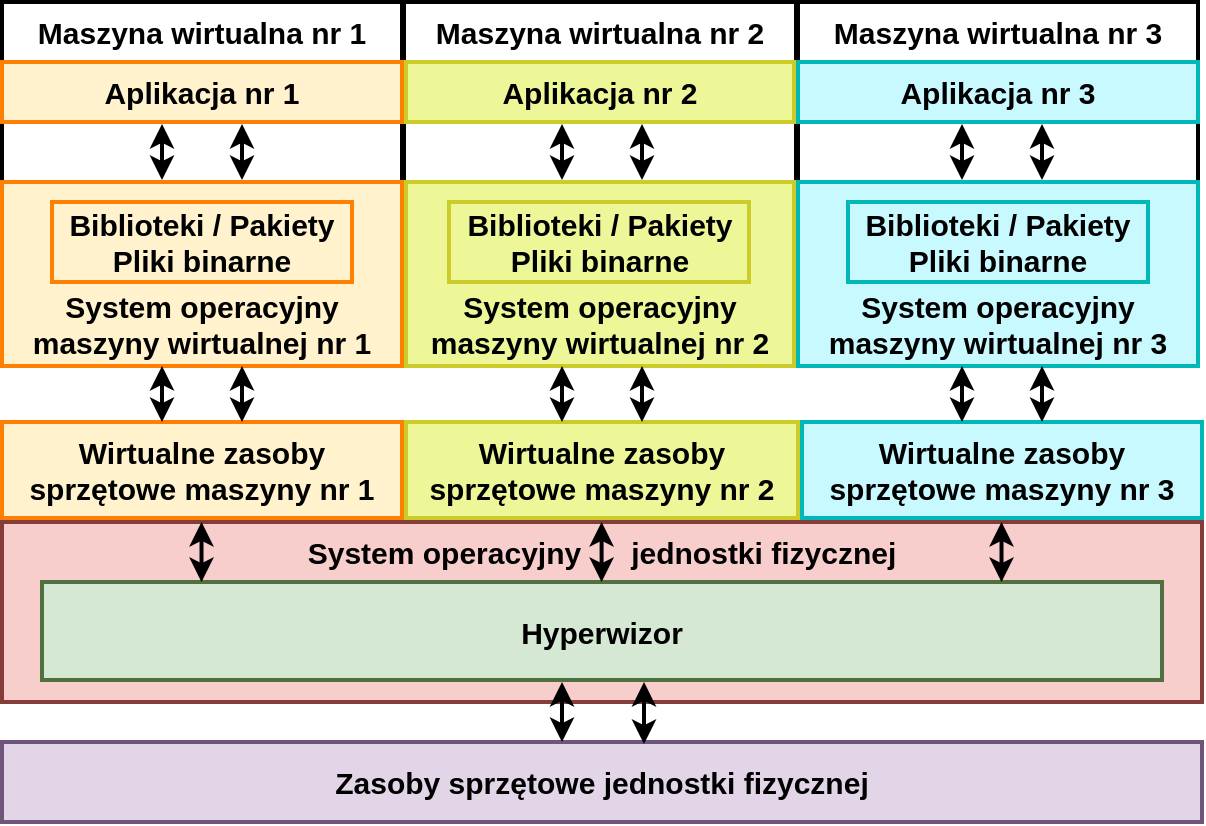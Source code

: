 <mxfile version="14.7.2" type="github">
  <diagram id="Ek7FCcccKqossJ2SFfHG" name="Page-1">
    <mxGraphModel dx="1038" dy="592" grid="1" gridSize="10" guides="1" tooltips="1" connect="1" arrows="1" fold="1" page="1" pageScale="1" pageWidth="850" pageHeight="1100" math="0" shadow="0">
      <root>
        <mxCell id="0" />
        <mxCell id="1" parent="0" />
        <mxCell id="rwt07ugf8TW4-gDHE261-2" value="System operacyjny&amp;nbsp; &amp;nbsp; &amp;nbsp; jednostki fizycznej" style="rounded=0;whiteSpace=wrap;html=1;fontStyle=1;fontSize=15;fillColor=#f8cecc;strokeWidth=2;strokeColor=#853D3A;verticalAlign=top;" vertex="1" parent="1">
          <mxGeometry x="120" y="490" width="600" height="90" as="geometry" />
        </mxCell>
        <mxCell id="rwt07ugf8TW4-gDHE261-42" value="&lt;b style=&quot;font-size: 15px;&quot;&gt;Maszyna wirtualna nr 3&lt;br style=&quot;font-size: 15px;&quot;&gt;&lt;/b&gt;" style="rounded=0;whiteSpace=wrap;html=1;fontSize=15;strokeWidth=2;horizontal=1;align=center;verticalAlign=top;" vertex="1" parent="1">
          <mxGeometry x="518" y="230" width="200" height="170" as="geometry" />
        </mxCell>
        <mxCell id="rwt07ugf8TW4-gDHE261-41" value="&lt;b style=&quot;font-size: 15px;&quot;&gt;Maszyna wirtualna nr 2&lt;br style=&quot;font-size: 15px;&quot;&gt;&lt;/b&gt;" style="rounded=0;whiteSpace=wrap;html=1;fontSize=15;strokeWidth=2;horizontal=1;align=center;verticalAlign=top;" vertex="1" parent="1">
          <mxGeometry x="321" y="230" width="196" height="170" as="geometry" />
        </mxCell>
        <mxCell id="rwt07ugf8TW4-gDHE261-18" value="&lt;b style=&quot;font-size: 15px;&quot;&gt;Maszyna wirtualna nr 1&lt;br style=&quot;font-size: 15px;&quot;&gt;&lt;/b&gt;" style="rounded=0;whiteSpace=wrap;html=1;fontSize=15;strokeWidth=2;horizontal=1;align=center;verticalAlign=top;" vertex="1" parent="1">
          <mxGeometry x="120" y="230" width="200" height="170" as="geometry" />
        </mxCell>
        <mxCell id="rwt07ugf8TW4-gDHE261-1" value="Zasoby sprzętowe jednostki fizycznej" style="rounded=0;whiteSpace=wrap;html=1;fontStyle=1;fontSize=15;fillColor=#e1d5e7;strokeWidth=2;strokeColor=#6F557A;" vertex="1" parent="1">
          <mxGeometry x="120" y="600" width="600" height="40" as="geometry" />
        </mxCell>
        <mxCell id="rwt07ugf8TW4-gDHE261-3" value="Hyperwizor" style="rounded=0;whiteSpace=wrap;html=1;fontStyle=1;fontSize=15;fillColor=#d5e8d4;strokeWidth=2;strokeColor=#517040;" vertex="1" parent="1">
          <mxGeometry x="140" y="520" width="560" height="49" as="geometry" />
        </mxCell>
        <mxCell id="rwt07ugf8TW4-gDHE261-4" value="System operacyjny maszyny wirtualnej nr 1" style="rounded=0;whiteSpace=wrap;html=1;fontStyle=1;fontSize=15;fillColor=#fff2cc;strokeColor=#FF8000;strokeWidth=2;verticalAlign=bottom;" vertex="1" parent="1">
          <mxGeometry x="120" y="320" width="200" height="92" as="geometry" />
        </mxCell>
        <mxCell id="rwt07ugf8TW4-gDHE261-5" value="&lt;span style=&quot;font-size: 15px; font-weight: 700;&quot;&gt;System operacyjny maszyny wirtualnej nr 2&lt;/span&gt;" style="rounded=0;whiteSpace=wrap;html=1;fillColor=#EDF797;strokeColor=#CCCC29;strokeWidth=2;verticalAlign=bottom;fontSize=15;" vertex="1" parent="1">
          <mxGeometry x="322" y="320" width="194" height="92" as="geometry" />
        </mxCell>
        <mxCell id="rwt07ugf8TW4-gDHE261-6" value="&lt;span style=&quot;font-size: 15px; font-weight: 700;&quot;&gt;System operacyjny maszyny wirtualnej nr 3&lt;/span&gt;" style="rounded=0;whiteSpace=wrap;html=1;fillColor=#C7F9FF;strokeColor=#00B8B8;strokeWidth=2;verticalAlign=bottom;fontSize=15;" vertex="1" parent="1">
          <mxGeometry x="518" y="320" width="200" height="92" as="geometry" />
        </mxCell>
        <mxCell id="rwt07ugf8TW4-gDHE261-7" value="&lt;font style=&quot;font-size: 15px;&quot;&gt;&lt;b style=&quot;font-size: 15px;&quot;&gt;Biblioteki / Pakiety&lt;br style=&quot;font-size: 15px;&quot;&gt;Pliki binarne&lt;/b&gt;&lt;/font&gt;" style="rounded=0;whiteSpace=wrap;html=1;fillColor=#fff2cc;strokeColor=#FF8000;strokeWidth=2;verticalAlign=middle;fontSize=15;" vertex="1" parent="1">
          <mxGeometry x="145" y="330" width="150" height="40" as="geometry" />
        </mxCell>
        <mxCell id="rwt07ugf8TW4-gDHE261-8" value="&lt;b style=&quot;font-size: 15px;&quot;&gt;Biblioteki / Pakiety&lt;br style=&quot;font-size: 15px;&quot;&gt;Pliki binarne&lt;/b&gt;" style="rounded=0;whiteSpace=wrap;html=1;fillColor=#EDF797;strokeColor=#CCCC29;strokeWidth=2;fontSize=15;" vertex="1" parent="1">
          <mxGeometry x="343.5" y="330" width="150" height="40" as="geometry" />
        </mxCell>
        <mxCell id="rwt07ugf8TW4-gDHE261-9" value="&lt;b style=&quot;font-size: 15px;&quot;&gt;Biblioteki / Pakiety&lt;br style=&quot;font-size: 15px;&quot;&gt;Pliki binarne&lt;/b&gt;" style="rounded=0;whiteSpace=wrap;html=1;fillColor=#C7F9FF;strokeColor=#00B8B8;strokeWidth=2;fontSize=15;" vertex="1" parent="1">
          <mxGeometry x="543" y="330" width="150" height="40" as="geometry" />
        </mxCell>
        <mxCell id="rwt07ugf8TW4-gDHE261-10" value="Aplikacja nr 1" style="rounded=0;whiteSpace=wrap;html=1;fontStyle=1;fontSize=15;fillColor=#fff2cc;strokeColor=#FF8000;strokeWidth=2;" vertex="1" parent="1">
          <mxGeometry x="120" y="260" width="200" height="30" as="geometry" />
        </mxCell>
        <mxCell id="rwt07ugf8TW4-gDHE261-11" value="&lt;span style=&quot;font-size: 15px; font-weight: 700;&quot;&gt;Aplikacja nr 2&lt;/span&gt;" style="rounded=0;whiteSpace=wrap;html=1;fillColor=#EDF797;strokeColor=#CCCC29;strokeWidth=2;fontSize=15;" vertex="1" parent="1">
          <mxGeometry x="322" y="260" width="194" height="30" as="geometry" />
        </mxCell>
        <mxCell id="rwt07ugf8TW4-gDHE261-12" value="&lt;span style=&quot;font-size: 15px; font-weight: 700;&quot;&gt;Aplikacja nr 3&lt;/span&gt;" style="rounded=0;whiteSpace=wrap;html=1;fillColor=#C7F9FF;strokeColor=#00B8B8;strokeWidth=2;fontSize=15;" vertex="1" parent="1">
          <mxGeometry x="518" y="260" width="200" height="30" as="geometry" />
        </mxCell>
        <mxCell id="rwt07ugf8TW4-gDHE261-22" value="" style="endArrow=classic;startArrow=classic;html=1;fontSize=16;strokeWidth=2;" edge="1" parent="1">
          <mxGeometry width="50" height="50" relative="1" as="geometry">
            <mxPoint x="441" y="601" as="sourcePoint" />
            <mxPoint x="441" y="570" as="targetPoint" />
          </mxGeometry>
        </mxCell>
        <mxCell id="rwt07ugf8TW4-gDHE261-23" value="" style="endArrow=classic;startArrow=classic;html=1;fontSize=16;strokeWidth=2;" edge="1" parent="1">
          <mxGeometry width="50" height="50" relative="1" as="geometry">
            <mxPoint x="400" y="600" as="sourcePoint" />
            <mxPoint x="400" y="570" as="targetPoint" />
          </mxGeometry>
        </mxCell>
        <mxCell id="rwt07ugf8TW4-gDHE261-25" value="Wirtualne zasoby sprzętowe maszyny nr 1" style="rounded=0;whiteSpace=wrap;html=1;fontStyle=1;fontSize=15;fillColor=#fff2cc;strokeColor=#FF8000;strokeWidth=2;" vertex="1" parent="1">
          <mxGeometry x="120" y="440" width="200" height="48" as="geometry" />
        </mxCell>
        <mxCell id="rwt07ugf8TW4-gDHE261-26" value="&lt;span style=&quot;font-size: 15px; font-weight: 700;&quot;&gt;Wirtualne zasoby sprzętowe maszyny nr 2&lt;/span&gt;" style="rounded=0;whiteSpace=wrap;html=1;fillColor=#EDF797;strokeColor=#CCCC29;strokeWidth=2;fontSize=15;" vertex="1" parent="1">
          <mxGeometry x="322" y="440" width="196" height="48" as="geometry" />
        </mxCell>
        <mxCell id="rwt07ugf8TW4-gDHE261-27" value="&lt;span style=&quot;font-size: 15px; font-weight: 700;&quot;&gt;Wirtualne zasoby sprzętowe maszyny nr 3&lt;/span&gt;" style="rounded=0;whiteSpace=wrap;html=1;fillColor=#C7F9FF;strokeColor=#00B8B8;strokeWidth=2;fontSize=15;" vertex="1" parent="1">
          <mxGeometry x="520" y="440" width="200" height="48" as="geometry" />
        </mxCell>
        <mxCell id="rwt07ugf8TW4-gDHE261-29" value="" style="endArrow=classic;startArrow=classic;html=1;fontSize=16;strokeWidth=2;" edge="1" parent="1">
          <mxGeometry width="50" height="50" relative="1" as="geometry">
            <mxPoint x="200" y="440" as="sourcePoint" />
            <mxPoint x="200" y="412" as="targetPoint" />
          </mxGeometry>
        </mxCell>
        <mxCell id="rwt07ugf8TW4-gDHE261-30" value="" style="endArrow=classic;startArrow=classic;html=1;fontSize=16;strokeWidth=2;" edge="1" parent="1">
          <mxGeometry width="50" height="50" relative="1" as="geometry">
            <mxPoint x="240" y="440.0" as="sourcePoint" />
            <mxPoint x="240" y="412" as="targetPoint" />
          </mxGeometry>
        </mxCell>
        <mxCell id="rwt07ugf8TW4-gDHE261-31" value="" style="endArrow=classic;startArrow=classic;html=1;fontSize=16;strokeWidth=2;" edge="1" parent="1">
          <mxGeometry width="50" height="50" relative="1" as="geometry">
            <mxPoint x="400" y="440.0" as="sourcePoint" />
            <mxPoint x="400" y="412" as="targetPoint" />
          </mxGeometry>
        </mxCell>
        <mxCell id="rwt07ugf8TW4-gDHE261-32" value="" style="endArrow=classic;startArrow=classic;html=1;fontSize=16;strokeWidth=2;" edge="1" parent="1">
          <mxGeometry width="50" height="50" relative="1" as="geometry">
            <mxPoint x="440" y="440.0" as="sourcePoint" />
            <mxPoint x="440" y="412" as="targetPoint" />
          </mxGeometry>
        </mxCell>
        <mxCell id="rwt07ugf8TW4-gDHE261-33" value="" style="endArrow=classic;startArrow=classic;html=1;fontSize=16;strokeWidth=2;" edge="1" parent="1">
          <mxGeometry width="50" height="50" relative="1" as="geometry">
            <mxPoint x="600" y="440.0" as="sourcePoint" />
            <mxPoint x="600" y="412" as="targetPoint" />
          </mxGeometry>
        </mxCell>
        <mxCell id="rwt07ugf8TW4-gDHE261-34" value="" style="endArrow=classic;startArrow=classic;html=1;fontSize=16;strokeWidth=2;" edge="1" parent="1">
          <mxGeometry width="50" height="50" relative="1" as="geometry">
            <mxPoint x="640" y="440.0" as="sourcePoint" />
            <mxPoint x="640" y="412" as="targetPoint" />
          </mxGeometry>
        </mxCell>
        <mxCell id="rwt07ugf8TW4-gDHE261-35" value="" style="endArrow=classic;startArrow=classic;html=1;fontSize=16;strokeWidth=2;" edge="1" parent="1">
          <mxGeometry width="50" height="50" relative="1" as="geometry">
            <mxPoint x="200" y="319.0" as="sourcePoint" />
            <mxPoint x="200" y="291" as="targetPoint" />
          </mxGeometry>
        </mxCell>
        <mxCell id="rwt07ugf8TW4-gDHE261-36" value="" style="endArrow=classic;startArrow=classic;html=1;fontSize=16;strokeWidth=2;" edge="1" parent="1">
          <mxGeometry width="50" height="50" relative="1" as="geometry">
            <mxPoint x="240" y="319.0" as="sourcePoint" />
            <mxPoint x="240" y="291" as="targetPoint" />
          </mxGeometry>
        </mxCell>
        <mxCell id="rwt07ugf8TW4-gDHE261-37" value="" style="endArrow=classic;startArrow=classic;html=1;fontSize=16;strokeWidth=2;" edge="1" parent="1">
          <mxGeometry width="50" height="50" relative="1" as="geometry">
            <mxPoint x="400" y="319.0" as="sourcePoint" />
            <mxPoint x="400" y="291" as="targetPoint" />
          </mxGeometry>
        </mxCell>
        <mxCell id="rwt07ugf8TW4-gDHE261-38" value="" style="endArrow=classic;startArrow=classic;html=1;fontSize=16;strokeWidth=2;" edge="1" parent="1">
          <mxGeometry width="50" height="50" relative="1" as="geometry">
            <mxPoint x="440" y="319.0" as="sourcePoint" />
            <mxPoint x="440" y="291" as="targetPoint" />
          </mxGeometry>
        </mxCell>
        <mxCell id="rwt07ugf8TW4-gDHE261-39" value="" style="endArrow=classic;startArrow=classic;html=1;fontSize=16;strokeWidth=2;" edge="1" parent="1">
          <mxGeometry width="50" height="50" relative="1" as="geometry">
            <mxPoint x="600" y="319.0" as="sourcePoint" />
            <mxPoint x="600" y="291" as="targetPoint" />
          </mxGeometry>
        </mxCell>
        <mxCell id="rwt07ugf8TW4-gDHE261-40" value="" style="endArrow=classic;startArrow=classic;html=1;fontSize=16;strokeWidth=2;" edge="1" parent="1">
          <mxGeometry width="50" height="50" relative="1" as="geometry">
            <mxPoint x="640" y="319.0" as="sourcePoint" />
            <mxPoint x="640" y="291" as="targetPoint" />
          </mxGeometry>
        </mxCell>
        <mxCell id="rwt07ugf8TW4-gDHE261-44" value="" style="endArrow=classic;startArrow=classic;html=1;fontSize=16;strokeWidth=2;" edge="1" parent="1">
          <mxGeometry width="50" height="50" relative="1" as="geometry">
            <mxPoint x="219.76" y="520" as="sourcePoint" />
            <mxPoint x="219.76" y="490" as="targetPoint" />
          </mxGeometry>
        </mxCell>
        <mxCell id="rwt07ugf8TW4-gDHE261-45" value="" style="endArrow=classic;startArrow=classic;html=1;fontSize=16;strokeWidth=2;" edge="1" parent="1">
          <mxGeometry width="50" height="50" relative="1" as="geometry">
            <mxPoint x="419.8" y="520" as="sourcePoint" />
            <mxPoint x="419.8" y="490" as="targetPoint" />
          </mxGeometry>
        </mxCell>
        <mxCell id="rwt07ugf8TW4-gDHE261-46" value="" style="endArrow=classic;startArrow=classic;html=1;fontSize=16;strokeWidth=2;" edge="1" parent="1">
          <mxGeometry width="50" height="50" relative="1" as="geometry">
            <mxPoint x="619.76" y="520" as="sourcePoint" />
            <mxPoint x="619.76" y="490" as="targetPoint" />
          </mxGeometry>
        </mxCell>
      </root>
    </mxGraphModel>
  </diagram>
</mxfile>
